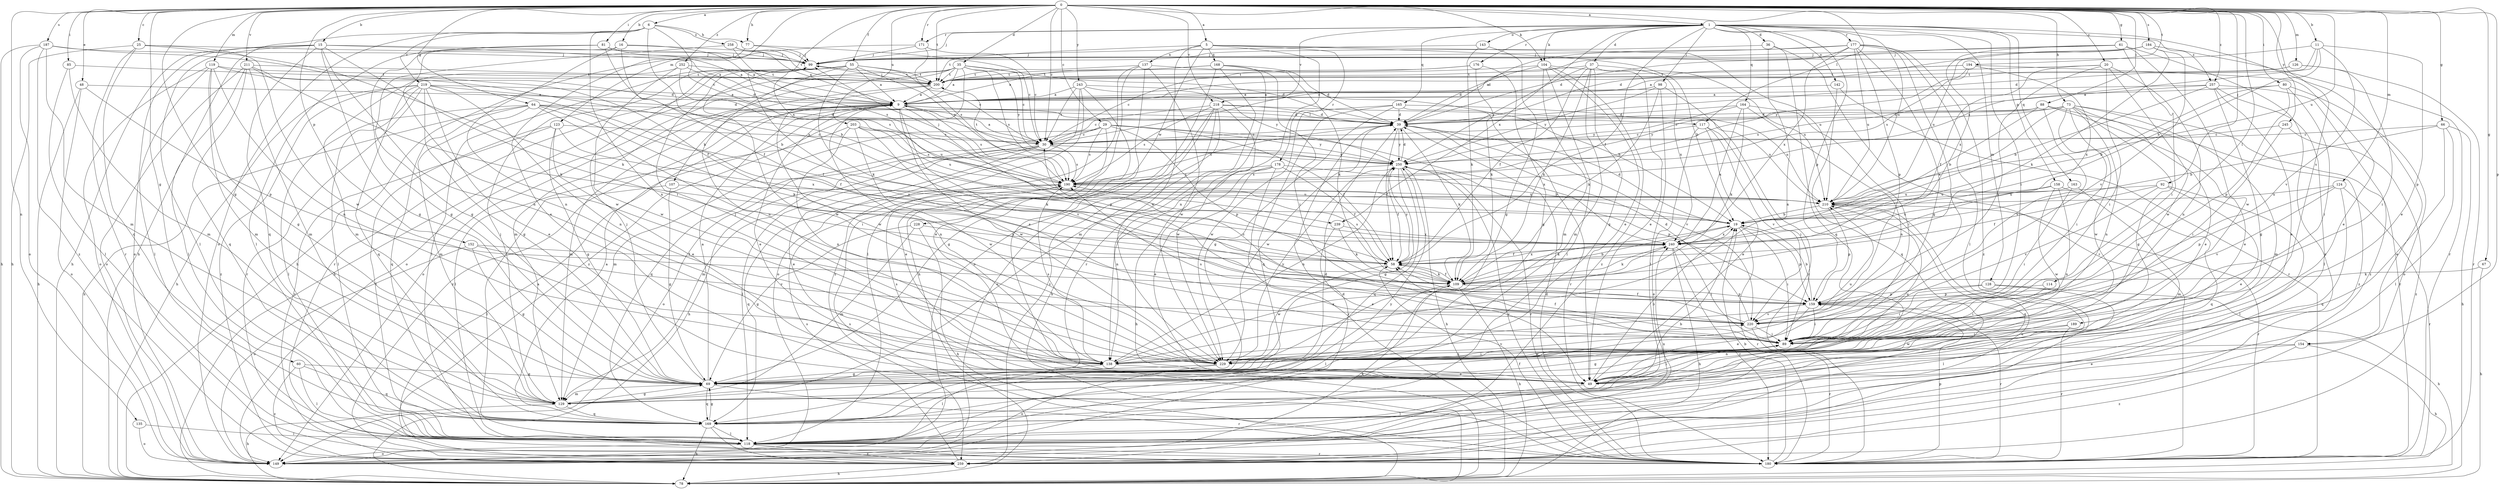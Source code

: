 strict digraph  {
0;
1;
5;
6;
9;
11;
15;
16;
19;
20;
25;
29;
30;
35;
36;
37;
39;
48;
49;
55;
58;
60;
61;
64;
66;
67;
69;
73;
77;
78;
80;
81;
85;
88;
89;
92;
98;
99;
104;
107;
109;
114;
117;
118;
119;
123;
124;
126;
128;
129;
135;
137;
138;
142;
143;
149;
152;
154;
158;
159;
163;
164;
165;
168;
169;
171;
176;
177;
178;
180;
184;
187;
189;
190;
194;
200;
203;
210;
211;
218;
219;
220;
228;
229;
239;
240;
243;
245;
250;
252;
257;
258;
259;
0 -> 1  [label=a];
0 -> 5  [label=a];
0 -> 6  [label=a];
0 -> 11  [label=b];
0 -> 15  [label=b];
0 -> 16  [label=b];
0 -> 20  [label=c];
0 -> 25  [label=c];
0 -> 29  [label=c];
0 -> 30  [label=c];
0 -> 35  [label=d];
0 -> 48  [label=e];
0 -> 55  [label=f];
0 -> 60  [label=g];
0 -> 61  [label=g];
0 -> 64  [label=g];
0 -> 66  [label=g];
0 -> 67  [label=g];
0 -> 69  [label=g];
0 -> 73  [label=h];
0 -> 77  [label=h];
0 -> 80  [label=i];
0 -> 81  [label=i];
0 -> 85  [label=i];
0 -> 88  [label=i];
0 -> 92  [label=j];
0 -> 104  [label=k];
0 -> 114  [label=l];
0 -> 117  [label=l];
0 -> 119  [label=m];
0 -> 123  [label=m];
0 -> 124  [label=m];
0 -> 126  [label=m];
0 -> 135  [label=n];
0 -> 152  [label=p];
0 -> 154  [label=p];
0 -> 171  [label=r];
0 -> 184  [label=s];
0 -> 187  [label=s];
0 -> 189  [label=s];
0 -> 194  [label=t];
0 -> 200  [label=t];
0 -> 203  [label=u];
0 -> 210  [label=u];
0 -> 211  [label=v];
0 -> 218  [label=v];
0 -> 239  [label=x];
0 -> 243  [label=y];
0 -> 245  [label=y];
0 -> 252  [label=z];
0 -> 257  [label=z];
1 -> 36  [label=d];
1 -> 37  [label=d];
1 -> 58  [label=f];
1 -> 89  [label=i];
1 -> 98  [label=j];
1 -> 99  [label=j];
1 -> 104  [label=k];
1 -> 128  [label=m];
1 -> 142  [label=o];
1 -> 143  [label=o];
1 -> 154  [label=p];
1 -> 158  [label=p];
1 -> 159  [label=p];
1 -> 163  [label=q];
1 -> 164  [label=q];
1 -> 165  [label=q];
1 -> 171  [label=r];
1 -> 176  [label=r];
1 -> 177  [label=r];
1 -> 210  [label=u];
1 -> 218  [label=v];
1 -> 239  [label=x];
1 -> 257  [label=z];
5 -> 19  [label=b];
5 -> 137  [label=n];
5 -> 138  [label=n];
5 -> 168  [label=q];
5 -> 178  [label=r];
5 -> 200  [label=t];
5 -> 210  [label=u];
5 -> 228  [label=w];
5 -> 229  [label=w];
6 -> 30  [label=c];
6 -> 77  [label=h];
6 -> 78  [label=h];
6 -> 138  [label=n];
6 -> 149  [label=o];
6 -> 219  [label=v];
6 -> 240  [label=x];
6 -> 258  [label=z];
9 -> 39  [label=d];
9 -> 49  [label=e];
9 -> 107  [label=k];
9 -> 117  [label=l];
9 -> 129  [label=m];
9 -> 138  [label=n];
9 -> 159  [label=p];
9 -> 190  [label=s];
9 -> 220  [label=v];
9 -> 229  [label=w];
9 -> 259  [label=z];
11 -> 19  [label=b];
11 -> 39  [label=d];
11 -> 49  [label=e];
11 -> 99  [label=j];
11 -> 190  [label=s];
11 -> 220  [label=v];
15 -> 9  [label=a];
15 -> 69  [label=g];
15 -> 78  [label=h];
15 -> 89  [label=i];
15 -> 99  [label=j];
15 -> 118  [label=l];
15 -> 138  [label=n];
15 -> 149  [label=o];
15 -> 169  [label=q];
16 -> 9  [label=a];
16 -> 58  [label=f];
16 -> 99  [label=j];
16 -> 138  [label=n];
16 -> 229  [label=w];
19 -> 39  [label=d];
19 -> 89  [label=i];
19 -> 109  [label=k];
19 -> 159  [label=p];
19 -> 180  [label=r];
19 -> 240  [label=x];
20 -> 58  [label=f];
20 -> 89  [label=i];
20 -> 138  [label=n];
20 -> 200  [label=t];
20 -> 220  [label=v];
20 -> 229  [label=w];
25 -> 78  [label=h];
25 -> 99  [label=j];
25 -> 109  [label=k];
25 -> 169  [label=q];
25 -> 180  [label=r];
25 -> 229  [label=w];
29 -> 30  [label=c];
29 -> 49  [label=e];
29 -> 58  [label=f];
29 -> 129  [label=m];
29 -> 159  [label=p];
29 -> 169  [label=q];
29 -> 190  [label=s];
29 -> 240  [label=x];
29 -> 250  [label=y];
30 -> 9  [label=a];
30 -> 49  [label=e];
30 -> 78  [label=h];
30 -> 118  [label=l];
30 -> 129  [label=m];
30 -> 149  [label=o];
30 -> 190  [label=s];
30 -> 250  [label=y];
35 -> 9  [label=a];
35 -> 30  [label=c];
35 -> 39  [label=d];
35 -> 78  [label=h];
35 -> 129  [label=m];
35 -> 149  [label=o];
35 -> 190  [label=s];
35 -> 200  [label=t];
35 -> 250  [label=y];
35 -> 259  [label=z];
36 -> 99  [label=j];
36 -> 138  [label=n];
36 -> 169  [label=q];
36 -> 180  [label=r];
37 -> 49  [label=e];
37 -> 58  [label=f];
37 -> 69  [label=g];
37 -> 109  [label=k];
37 -> 129  [label=m];
37 -> 200  [label=t];
37 -> 240  [label=x];
37 -> 250  [label=y];
39 -> 30  [label=c];
39 -> 58  [label=f];
39 -> 109  [label=k];
39 -> 190  [label=s];
39 -> 220  [label=v];
39 -> 229  [label=w];
39 -> 250  [label=y];
48 -> 9  [label=a];
48 -> 78  [label=h];
48 -> 149  [label=o];
48 -> 159  [label=p];
49 -> 19  [label=b];
49 -> 89  [label=i];
49 -> 118  [label=l];
49 -> 190  [label=s];
49 -> 210  [label=u];
55 -> 9  [label=a];
55 -> 30  [label=c];
55 -> 109  [label=k];
55 -> 118  [label=l];
55 -> 138  [label=n];
55 -> 180  [label=r];
55 -> 200  [label=t];
55 -> 229  [label=w];
55 -> 250  [label=y];
58 -> 109  [label=k];
58 -> 190  [label=s];
58 -> 229  [label=w];
58 -> 240  [label=x];
58 -> 250  [label=y];
60 -> 69  [label=g];
60 -> 118  [label=l];
60 -> 169  [label=q];
60 -> 259  [label=z];
61 -> 39  [label=d];
61 -> 89  [label=i];
61 -> 99  [label=j];
61 -> 229  [label=w];
61 -> 240  [label=x];
61 -> 259  [label=z];
64 -> 39  [label=d];
64 -> 58  [label=f];
64 -> 78  [label=h];
64 -> 89  [label=i];
64 -> 109  [label=k];
64 -> 118  [label=l];
64 -> 129  [label=m];
64 -> 169  [label=q];
64 -> 210  [label=u];
66 -> 19  [label=b];
66 -> 30  [label=c];
66 -> 49  [label=e];
66 -> 78  [label=h];
66 -> 118  [label=l];
67 -> 78  [label=h];
67 -> 109  [label=k];
69 -> 9  [label=a];
69 -> 99  [label=j];
69 -> 129  [label=m];
69 -> 169  [label=q];
69 -> 180  [label=r];
73 -> 39  [label=d];
73 -> 49  [label=e];
73 -> 69  [label=g];
73 -> 89  [label=i];
73 -> 129  [label=m];
73 -> 138  [label=n];
73 -> 180  [label=r];
73 -> 229  [label=w];
73 -> 240  [label=x];
73 -> 250  [label=y];
77 -> 30  [label=c];
77 -> 49  [label=e];
77 -> 99  [label=j];
80 -> 9  [label=a];
80 -> 19  [label=b];
80 -> 89  [label=i];
80 -> 149  [label=o];
80 -> 159  [label=p];
81 -> 9  [label=a];
81 -> 19  [label=b];
81 -> 69  [label=g];
81 -> 99  [label=j];
81 -> 118  [label=l];
85 -> 118  [label=l];
85 -> 129  [label=m];
85 -> 200  [label=t];
88 -> 19  [label=b];
88 -> 30  [label=c];
88 -> 39  [label=d];
88 -> 49  [label=e];
88 -> 220  [label=v];
88 -> 259  [label=z];
89 -> 58  [label=f];
89 -> 69  [label=g];
89 -> 138  [label=n];
89 -> 190  [label=s];
89 -> 229  [label=w];
92 -> 49  [label=e];
92 -> 58  [label=f];
92 -> 118  [label=l];
92 -> 210  [label=u];
92 -> 220  [label=v];
98 -> 9  [label=a];
98 -> 109  [label=k];
98 -> 118  [label=l];
98 -> 180  [label=r];
98 -> 250  [label=y];
99 -> 200  [label=t];
99 -> 220  [label=v];
104 -> 39  [label=d];
104 -> 49  [label=e];
104 -> 118  [label=l];
104 -> 129  [label=m];
104 -> 200  [label=t];
104 -> 210  [label=u];
104 -> 259  [label=z];
107 -> 69  [label=g];
107 -> 118  [label=l];
107 -> 210  [label=u];
109 -> 19  [label=b];
109 -> 58  [label=f];
109 -> 78  [label=h];
109 -> 118  [label=l];
109 -> 159  [label=p];
114 -> 89  [label=i];
114 -> 159  [label=p];
117 -> 30  [label=c];
117 -> 49  [label=e];
117 -> 89  [label=i];
117 -> 149  [label=o];
117 -> 220  [label=v];
118 -> 149  [label=o];
118 -> 180  [label=r];
118 -> 240  [label=x];
118 -> 250  [label=y];
118 -> 259  [label=z];
119 -> 19  [label=b];
119 -> 69  [label=g];
119 -> 118  [label=l];
119 -> 129  [label=m];
119 -> 138  [label=n];
119 -> 149  [label=o];
119 -> 200  [label=t];
123 -> 30  [label=c];
123 -> 49  [label=e];
123 -> 69  [label=g];
123 -> 118  [label=l];
123 -> 240  [label=x];
123 -> 259  [label=z];
124 -> 159  [label=p];
124 -> 169  [label=q];
124 -> 180  [label=r];
124 -> 210  [label=u];
124 -> 220  [label=v];
126 -> 9  [label=a];
126 -> 89  [label=i];
126 -> 180  [label=r];
126 -> 200  [label=t];
128 -> 78  [label=h];
128 -> 89  [label=i];
128 -> 118  [label=l];
128 -> 159  [label=p];
129 -> 69  [label=g];
129 -> 78  [label=h];
129 -> 99  [label=j];
129 -> 169  [label=q];
135 -> 118  [label=l];
135 -> 149  [label=o];
137 -> 49  [label=e];
137 -> 78  [label=h];
137 -> 109  [label=k];
137 -> 118  [label=l];
137 -> 200  [label=t];
137 -> 229  [label=w];
138 -> 49  [label=e];
138 -> 89  [label=i];
138 -> 99  [label=j];
138 -> 118  [label=l];
138 -> 190  [label=s];
138 -> 210  [label=u];
138 -> 240  [label=x];
142 -> 9  [label=a];
142 -> 169  [label=q];
142 -> 180  [label=r];
143 -> 69  [label=g];
143 -> 99  [label=j];
143 -> 109  [label=k];
149 -> 39  [label=d];
149 -> 109  [label=k];
152 -> 58  [label=f];
152 -> 69  [label=g];
152 -> 149  [label=o];
152 -> 220  [label=v];
154 -> 49  [label=e];
154 -> 78  [label=h];
154 -> 138  [label=n];
154 -> 259  [label=z];
158 -> 138  [label=n];
158 -> 169  [label=q];
158 -> 210  [label=u];
158 -> 229  [label=w];
158 -> 240  [label=x];
159 -> 19  [label=b];
159 -> 49  [label=e];
159 -> 89  [label=i];
159 -> 180  [label=r];
159 -> 220  [label=v];
163 -> 89  [label=i];
163 -> 129  [label=m];
163 -> 210  [label=u];
164 -> 39  [label=d];
164 -> 89  [label=i];
164 -> 109  [label=k];
164 -> 138  [label=n];
164 -> 240  [label=x];
164 -> 250  [label=y];
165 -> 39  [label=d];
165 -> 69  [label=g];
165 -> 169  [label=q];
165 -> 180  [label=r];
165 -> 210  [label=u];
165 -> 229  [label=w];
168 -> 9  [label=a];
168 -> 39  [label=d];
168 -> 89  [label=i];
168 -> 129  [label=m];
168 -> 149  [label=o];
168 -> 180  [label=r];
168 -> 200  [label=t];
169 -> 9  [label=a];
169 -> 19  [label=b];
169 -> 39  [label=d];
169 -> 69  [label=g];
169 -> 78  [label=h];
169 -> 118  [label=l];
169 -> 259  [label=z];
171 -> 30  [label=c];
171 -> 78  [label=h];
171 -> 99  [label=j];
171 -> 190  [label=s];
176 -> 30  [label=c];
176 -> 69  [label=g];
176 -> 109  [label=k];
176 -> 200  [label=t];
177 -> 30  [label=c];
177 -> 39  [label=d];
177 -> 69  [label=g];
177 -> 89  [label=i];
177 -> 99  [label=j];
177 -> 118  [label=l];
177 -> 159  [label=p];
177 -> 210  [label=u];
177 -> 240  [label=x];
177 -> 259  [label=z];
178 -> 19  [label=b];
178 -> 49  [label=e];
178 -> 58  [label=f];
178 -> 78  [label=h];
178 -> 138  [label=n];
178 -> 180  [label=r];
178 -> 190  [label=s];
180 -> 9  [label=a];
180 -> 19  [label=b];
180 -> 39  [label=d];
180 -> 58  [label=f];
180 -> 159  [label=p];
180 -> 190  [label=s];
180 -> 250  [label=y];
184 -> 39  [label=d];
184 -> 99  [label=j];
184 -> 109  [label=k];
184 -> 180  [label=r];
184 -> 210  [label=u];
184 -> 220  [label=v];
187 -> 58  [label=f];
187 -> 78  [label=h];
187 -> 99  [label=j];
187 -> 129  [label=m];
187 -> 149  [label=o];
187 -> 259  [label=z];
189 -> 89  [label=i];
189 -> 180  [label=r];
189 -> 229  [label=w];
190 -> 99  [label=j];
190 -> 169  [label=q];
190 -> 210  [label=u];
194 -> 9  [label=a];
194 -> 49  [label=e];
194 -> 190  [label=s];
194 -> 200  [label=t];
194 -> 240  [label=x];
194 -> 250  [label=y];
200 -> 9  [label=a];
200 -> 99  [label=j];
200 -> 149  [label=o];
200 -> 229  [label=w];
203 -> 30  [label=c];
203 -> 109  [label=k];
203 -> 118  [label=l];
203 -> 138  [label=n];
203 -> 190  [label=s];
203 -> 210  [label=u];
203 -> 229  [label=w];
210 -> 19  [label=b];
210 -> 159  [label=p];
210 -> 169  [label=q];
210 -> 180  [label=r];
211 -> 39  [label=d];
211 -> 109  [label=k];
211 -> 118  [label=l];
211 -> 129  [label=m];
211 -> 149  [label=o];
211 -> 169  [label=q];
211 -> 200  [label=t];
218 -> 30  [label=c];
218 -> 39  [label=d];
218 -> 69  [label=g];
218 -> 78  [label=h];
218 -> 149  [label=o];
218 -> 190  [label=s];
218 -> 210  [label=u];
218 -> 229  [label=w];
218 -> 259  [label=z];
219 -> 9  [label=a];
219 -> 39  [label=d];
219 -> 49  [label=e];
219 -> 58  [label=f];
219 -> 69  [label=g];
219 -> 78  [label=h];
219 -> 118  [label=l];
219 -> 138  [label=n];
219 -> 169  [label=q];
219 -> 180  [label=r];
219 -> 259  [label=z];
220 -> 30  [label=c];
220 -> 39  [label=d];
220 -> 58  [label=f];
220 -> 89  [label=i];
220 -> 180  [label=r];
228 -> 69  [label=g];
228 -> 78  [label=h];
228 -> 129  [label=m];
228 -> 240  [label=x];
229 -> 69  [label=g];
229 -> 149  [label=o];
229 -> 220  [label=v];
229 -> 250  [label=y];
239 -> 49  [label=e];
239 -> 109  [label=k];
239 -> 240  [label=x];
240 -> 58  [label=f];
240 -> 78  [label=h];
240 -> 89  [label=i];
240 -> 109  [label=k];
240 -> 180  [label=r];
243 -> 9  [label=a];
243 -> 19  [label=b];
243 -> 30  [label=c];
243 -> 49  [label=e];
243 -> 149  [label=o];
243 -> 250  [label=y];
243 -> 259  [label=z];
245 -> 30  [label=c];
245 -> 89  [label=i];
245 -> 259  [label=z];
250 -> 39  [label=d];
250 -> 58  [label=f];
250 -> 69  [label=g];
250 -> 78  [label=h];
250 -> 138  [label=n];
250 -> 159  [label=p];
250 -> 169  [label=q];
250 -> 180  [label=r];
250 -> 190  [label=s];
250 -> 200  [label=t];
252 -> 39  [label=d];
252 -> 129  [label=m];
252 -> 190  [label=s];
252 -> 200  [label=t];
252 -> 229  [label=w];
257 -> 9  [label=a];
257 -> 19  [label=b];
257 -> 49  [label=e];
257 -> 69  [label=g];
257 -> 118  [label=l];
257 -> 190  [label=s];
257 -> 259  [label=z];
258 -> 9  [label=a];
258 -> 69  [label=g];
258 -> 99  [label=j];
258 -> 190  [label=s];
258 -> 200  [label=t];
259 -> 78  [label=h];
259 -> 190  [label=s];
259 -> 210  [label=u];
}
